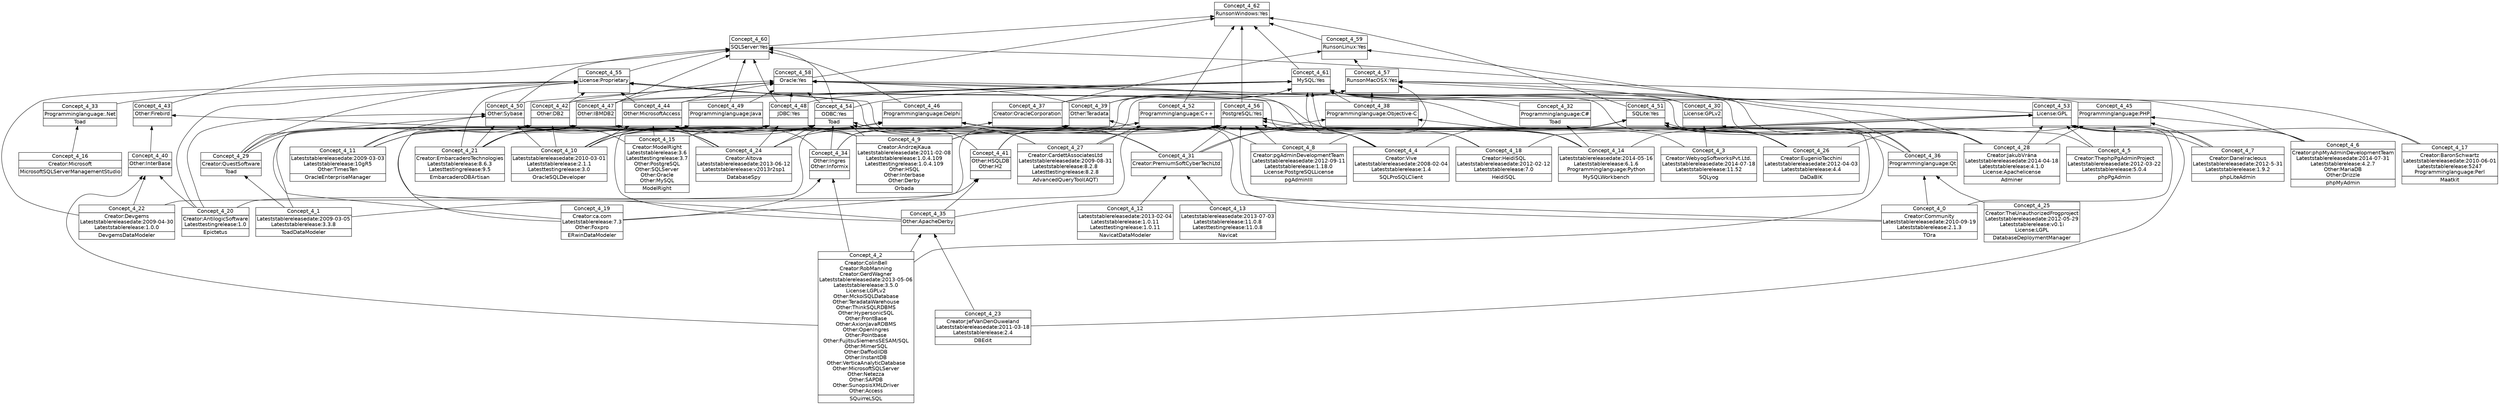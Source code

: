 digraph G { 
	rankdir=BT;
	margin=0;
	node [margin="0.03,0.03",fontname="DejaVu Sans"];
	ranksep=0.3;
	nodesep=0.2;
//graph[label="name:4,concept number:63,object number:30,attribute number:155"
0 [shape=none,label=<<table border="0" cellborder="1" cellspacing="0" port="p"><tr><td>Concept_4_6</td></tr><tr><td>Creator:phpMyAdminDevelopmentTeam<br/>Lateststablereleasedate:2014-07-31<br/>Lateststablerelease:4.2.7<br/>Other:MariaDB<br/>Other:Drizzle<br/></td></tr><tr><td>phpMyAdmin<br/></td></tr></table>>];
1 [shape=none,label=<<table border="0" cellborder="1" cellspacing="0" port="p"><tr><td>Concept_4_5</td></tr><tr><td>Creator:ThephpPgAdminProject<br/>Lateststablereleasedate:2012-03-22<br/>Lateststablerelease:5.0.4<br/></td></tr><tr><td>phpPgAdmin<br/></td></tr></table>>];
10 [shape=none,label=<<table border="0" cellborder="1" cellspacing="0" port="p"><tr><td>Concept_4_23</td></tr><tr><td>Creator:JefVanDenOuweland<br/>Lateststablereleasedate:2011-03-18<br/>Lateststablerelease:2.4<br/></td></tr><tr><td>DBEdit<br/></td></tr></table>>];
11 [shape=none,label=<<table border="0" cellborder="1" cellspacing="0" port="p"><tr><td>Concept_4_17</td></tr><tr><td>Creator:BaronSchwartz<br/>Lateststablereleasedate:2010-06-01<br/>Lateststablerelease:5247<br/>Programminglanguage:Perl<br/></td></tr><tr><td>Maatkit<br/></td></tr></table>>];
13 [shape=none,label=<<table border="0" cellborder="1" cellspacing="0" port="p"><tr><td>Concept_4_22</td></tr><tr><td>Creator:Devgems<br/>Lateststablereleasedate:2009-04-30<br/>Lateststablerelease:1.0.0<br/></td></tr><tr><td>DevgemsDataModeler<br/></td></tr></table>>];
14 [shape=none,label=<<table border="0" cellborder="1" cellspacing="0" port="p"><tr><td>Concept_4_15</td></tr><tr><td>Creator:ModelRight<br/>Lateststablerelease:3.6<br/>Latesttestingrelease:3.7<br/>Other:PostgreSQL<br/>Other:SQLServer<br/>Other:Oracle<br/>Other:MySQL<br/></td></tr><tr><td>ModelRight<br/></td></tr></table>>];
15 [shape=none,label=<<table border="0" cellborder="1" cellspacing="0" port="p"><tr><td>Concept_4_0</td></tr><tr><td>Creator:Community<br/>Lateststablereleasedate:2010-09-19<br/>Lateststablerelease:2.1.3<br/></td></tr><tr><td>TOra<br/></td></tr></table>>];
17 [shape=none,label=<<table border="0" cellborder="1" cellspacing="0" port="p"><tr><td>Concept_4_21</td></tr><tr><td>Creator:EmbarcaderoTechnologies<br/>Lateststablerelease:8.6.3<br/>Latesttestingrelease:9.5<br/></td></tr><tr><td>EmbarcaderoDBArtisan<br/></td></tr></table>>];
18 [shape=none,label=<<table border="0" cellborder="1" cellspacing="0" port="p"><tr><td>Concept_4_24</td></tr><tr><td>Creator:Altova<br/>Lateststablereleasedate:2013-06-12<br/>Lateststablerelease:v2013r2sp1<br/></td></tr><tr><td>DatabaseSpy<br/></td></tr></table>>];
19 [shape=none,label=<<table border="0" cellborder="1" cellspacing="0" port="p"><tr><td>Concept_4_28</td></tr><tr><td>Creator:JakubVrána<br/>Lateststablereleasedate:2014-04-18<br/>Lateststablerelease:4.1.0<br/>License:Apachelicense<br/></td></tr><tr><td>Adminer<br/></td></tr></table>>];
2 [shape=none,label=<<table border="0" cellborder="1" cellspacing="0" port="p"><tr><td>Concept_4_20</td></tr><tr><td>Creator:AntilogicSoftware<br/>Latesttestingrelease:1.0<br/></td></tr><tr><td>Epictetus<br/></td></tr></table>>];
20 [shape=none,label=<<table border="0" cellborder="1" cellspacing="0" port="p"><tr><td>Concept_4_16</td></tr><tr><td>Creator:Microsoft<br/></td></tr><tr><td>MicrosoftSQLServerManagementStudio<br/></td></tr></table>>];
21 [shape=none,label=<<table border="0" cellborder="1" cellspacing="0" port="p"><tr><td>Concept_4_8</td></tr><tr><td>Creator:pgAdminDevelopmentTeam<br/>Lateststablereleasedate:2012-09-11<br/>Lateststablerelease:1.18.0<br/>License:PostgreSQLLicense<br/></td></tr><tr><td>pgAdminIII<br/></td></tr></table>>];
22 [shape=none,label=<<table border="0" cellborder="1" cellspacing="0" port="p"><tr><td>Concept_4_3</td></tr><tr><td>Creator:WebyogSoftworksPvt.Ltd.<br/>Lateststablereleasedate:2014-07-18<br/>Lateststablerelease:11.52<br/></td></tr><tr><td>SQLyog<br/></td></tr></table>>];
23 [shape=none,label=<<table border="0" cellborder="1" cellspacing="0" port="p"><tr><td>Concept_4_19</td></tr><tr><td>Creator:ca.com<br/>Lateststablerelease:7.3<br/>Other:Foxpro<br/></td></tr><tr><td>ERwinDataModeler<br/></td></tr></table>>];
24 [shape=none,label=<<table border="0" cellborder="1" cellspacing="0" port="p"><tr><td>Concept_4_7</td></tr><tr><td>Creator:DaneIracleous<br/>Lateststablereleasedate:2012-5-31<br/>Lateststablerelease:1.9.2<br/></td></tr><tr><td>phpLiteAdmin<br/></td></tr></table>>];
25 [shape=none,label=<<table border="0" cellborder="1" cellspacing="0" port="p"><tr><td>Concept_4_18</td></tr><tr><td>Creator:HeidiSQL<br/>Lateststablereleasedate:2012-02-12<br/>Lateststablerelease:7.0<br/></td></tr><tr><td>HeidiSQL<br/></td></tr></table>>];
26 [shape=none,label=<<table border="0" cellborder="1" cellspacing="0" port="p"><tr><td>Concept_4_12</td></tr><tr><td>Lateststablereleasedate:2013-02-04<br/>Lateststablerelease:1.0.11<br/>Latesttestingrelease:1.0.11<br/></td></tr><tr><td>NavicatDataModeler<br/></td></tr></table>>];
27 [shape=none,label=<<table border="0" cellborder="1" cellspacing="0" port="p"><tr><td>Concept_4_13</td></tr><tr><td>Lateststablereleasedate:2013-07-03<br/>Lateststablerelease:11.0.8<br/>Latesttestingrelease:11.0.8<br/></td></tr><tr><td>Navicat<br/></td></tr></table>>];
28 [shape=none,label=<<table border="0" cellborder="1" cellspacing="0" port="p"><tr><td>Concept_4_10</td></tr><tr><td>Lateststablereleasedate:2010-03-01<br/>Lateststablerelease:2.1.1<br/>Latesttestingrelease:3.0<br/></td></tr><tr><td>OracleSQLDeveloper<br/></td></tr></table>>];
29 [shape=none,label=<<table border="0" cellborder="1" cellspacing="0" port="p"><tr><td>Concept_4_11</td></tr><tr><td>Lateststablereleasedate:2009-03-03<br/>Lateststablerelease:10gR5<br/>Other:TimesTen<br/></td></tr><tr><td>OracleEnterpriseManager<br/></td></tr></table>>];
3 [shape=none,label=<<table border="0" cellborder="1" cellspacing="0" port="p"><tr><td>Concept_4_26</td></tr><tr><td>Creator:EugenioTacchini<br/>Lateststablereleasedate:2012-04-03<br/>Lateststablerelease:4.4<br/></td></tr><tr><td>DaDaBIK<br/></td></tr></table>>];
30 [shape=none,label=<<table border="0" cellborder="1" cellspacing="0" port="p"><tr><td>Concept_4_1</td></tr><tr><td>Lateststablereleasedate:2009-03-05<br/>Lateststablerelease:3.3.8<br/></td></tr><tr><td>ToadDataModeler<br/></td></tr></table>>];
31 [shape=none,label=<<table border="0" cellborder="1" cellspacing="0" port="p"><tr><td>Concept_4_14</td></tr><tr><td>Lateststablereleasedate:2014-05-16<br/>Lateststablerelease:6.1.6<br/>Programminglanguage:Python<br/></td></tr><tr><td>MySQLWorkbench<br/></td></tr></table>>];
4 [shape=none,label=<<table border="0" cellborder="1" cellspacing="0" port="p"><tr><td>Concept_4_25</td></tr><tr><td>Creator:TheUnauthorizedFrogproject<br/>Lateststablereleasedate:2012-05-29<br/>Lateststablerelease:v0.1i<br/>License:LGPL<br/></td></tr><tr><td>DatabaseDeploymentManager<br/></td></tr></table>>];
5 [shape=none,label=<<table border="0" cellborder="1" cellspacing="0" port="p"><tr><td>Concept_4_4</td></tr><tr><td>Creator:Vive<br/>Lateststablereleasedate:2008-02-04<br/>Lateststablerelease:1.4<br/></td></tr><tr><td>SQLProSQLClient<br/></td></tr></table>>];
6 [shape=none,label=<<table border="0" cellborder="1" cellspacing="0" port="p"><tr><td>Concept_4_9</td></tr><tr><td>Creator:AndrzejKaua<br/>Lateststablereleasedate:2011-02-08<br/>Lateststablerelease:1.0.4.109<br/>Latesttestingrelease:1.0.4.109<br/>Other:HSQL<br/>Other:Interbase<br/>Other:Derby<br/></td></tr><tr><td>Orbada<br/></td></tr></table>>];
7 [shape=none,label=<<table border="0" cellborder="1" cellspacing="0" port="p"><tr><td>Concept_4_2</td></tr><tr><td>Creator:ColinBell<br/>Creator:RobManning<br/>Creator:GerdWagner<br/>Lateststablereleasedate:2013-05-06<br/>Lateststablerelease:3.5.0<br/>License:LGPLv2<br/>Other:MckoiSQLDatabase<br/>Other:TeradataWarehouse<br/>Other:ThinkSQLRDBMS<br/>Other:HypersonicSQL<br/>Other:FrontBase<br/>Other:AxionJavaRDBMS<br/>Other:OpenIngres<br/>Other:Pointbase<br/>Other:FujitsuSiemensSESAM/SQL<br/>Other:MimerSQL<br/>Other:DaffodilDB<br/>Other:InstantDB<br/>Other:VerticaAnalyticDatabase<br/>Other:MicrosoftSQLServer<br/>Other:Netezza<br/>Other:SAPDB<br/>Other:SunopsisXMLDriver<br/>Other:Access<br/></td></tr><tr><td>SQuirreLSQL<br/></td></tr></table>>];
8 [shape=none,label=<<table border="0" cellborder="1" cellspacing="0" port="p"><tr><td>Concept_4_27</td></tr><tr><td>Creator:CardettAssociatesLtd<br/>Lateststablereleasedate:2009-08-31<br/>Lateststablerelease:8.2.8<br/>Latesttestingrelease:8.2.8<br/></td></tr><tr><td>AdvancedQueryTool(AQT)<br/></td></tr></table>>];
12 [shape=none,label=<<table border="0" cellborder="1" cellspacing="0" port="p"><tr><td>Concept_4_31</td></tr><tr><td>Creator:PremiumSoftCyberTechLtd<br/></td></tr><tr><td><br/></td></tr></table>>];
34 [shape=none,label=<<table border="0" cellborder="1" cellspacing="0" port="p"><tr><td>Concept_4_30</td></tr><tr><td>License:GPLv2<br/></td></tr><tr><td><br/></td></tr></table>>];
50 [shape=none,label=<<table border="0" cellborder="1" cellspacing="0" port="p"><tr><td>Concept_4_34</td></tr><tr><td>Other:Ingres<br/>Other:Informix<br/></td></tr><tr><td><br/></td></tr></table>>];
54 [shape=none,label=<<table border="0" cellborder="1" cellspacing="0" port="p"><tr><td>Concept_4_35</td></tr><tr><td>Other:ApacheDerby<br/></td></tr><tr><td><br/></td></tr></table>>];
55 [shape=none,label=<<table border="0" cellborder="1" cellspacing="0" port="p"><tr><td>Concept_4_36</td></tr><tr><td>Programminglanguage:Qt<br/></td></tr><tr><td><br/></td></tr></table>>];
56 [shape=none,label=<<table border="0" cellborder="1" cellspacing="0" port="p"><tr><td>Concept_4_32</td></tr><tr><td>Programminglanguage:C#<br/></td></tr><tr><td>Toad<br/></td></tr></table>>];
59 [shape=none,label=<<table border="0" cellborder="1" cellspacing="0" port="p"><tr><td>Concept_4_33</td></tr><tr><td>Programminglanguage:.Net<br/></td></tr><tr><td>Toad<br/></td></tr></table>>];
9 [shape=none,label=<<table border="0" cellborder="1" cellspacing="0" port="p"><tr><td>Concept_4_29</td></tr><tr><td>Creator:QuestSoftware<br/></td></tr><tr><td>Toad<br/></td></tr></table>>];
16 [shape=none,label=<<table border="0" cellborder="1" cellspacing="0" port="p"><tr><td>Concept_4_37</td></tr><tr><td>Creator:OracleCorporation<br/></td></tr><tr><td><br/></td></tr></table>>];
45 [shape=none,label=<<table border="0" cellborder="1" cellspacing="0" port="p"><tr><td>Concept_4_40</td></tr><tr><td>Other:InterBase<br/></td></tr><tr><td><br/></td></tr></table>>];
51 [shape=none,label=<<table border="0" cellborder="1" cellspacing="0" port="p"><tr><td>Concept_4_39</td></tr><tr><td>Other:Teradata<br/></td></tr><tr><td><br/></td></tr></table>>];
53 [shape=none,label=<<table border="0" cellborder="1" cellspacing="0" port="p"><tr><td>Concept_4_41</td></tr><tr><td>Other:HSQLDB<br/>Other:H2<br/></td></tr><tr><td><br/></td></tr></table>>];
57 [shape=none,label=<<table border="0" cellborder="1" cellspacing="0" port="p"><tr><td>Concept_4_38</td></tr><tr><td>Programminglanguage:Objective-C<br/></td></tr><tr><td><br/></td></tr></table>>];
48 [shape=none,label=<<table border="0" cellborder="1" cellspacing="0" port="p"><tr><td>Concept_4_43</td></tr><tr><td>Other:Firebird<br/></td></tr><tr><td><br/></td></tr></table>>];
49 [shape=none,label=<<table border="0" cellborder="1" cellspacing="0" port="p"><tr><td>Concept_4_42</td></tr><tr><td>Other:DB2<br/></td></tr><tr><td><br/></td></tr></table>>];
46 [shape=none,label=<<table border="0" cellborder="1" cellspacing="0" port="p"><tr><td>Concept_4_44</td></tr><tr><td>Other:MicrosoftAccess<br/></td></tr><tr><td><br/></td></tr></table>>];
58 [shape=none,label=<<table border="0" cellborder="1" cellspacing="0" port="p"><tr><td>Concept_4_45</td></tr><tr><td>Programminglanguage:PHP<br/></td></tr><tr><td><br/></td></tr></table>>];
43 [shape=none,label=<<table border="0" cellborder="1" cellspacing="0" port="p"><tr><td>Concept_4_48</td></tr><tr><td>JDBC:Yes<br/></td></tr><tr><td><br/></td></tr></table>>];
47 [shape=none,label=<<table border="0" cellborder="1" cellspacing="0" port="p"><tr><td>Concept_4_47</td></tr><tr><td>Other:IBMDB2<br/></td></tr><tr><td><br/></td></tr></table>>];
61 [shape=none,label=<<table border="0" cellborder="1" cellspacing="0" port="p"><tr><td>Concept_4_46</td></tr><tr><td>Programminglanguage:Delphi<br/></td></tr><tr><td><br/></td></tr></table>>];
44 [shape=none,label=<<table border="0" cellborder="1" cellspacing="0" port="p"><tr><td>Concept_4_51</td></tr><tr><td>SQLite:Yes<br/></td></tr><tr><td><br/></td></tr></table>>];
52 [shape=none,label=<<table border="0" cellborder="1" cellspacing="0" port="p"><tr><td>Concept_4_50</td></tr><tr><td>Other:Sybase<br/></td></tr><tr><td><br/></td></tr></table>>];
32 [shape=none,label=<<table border="0" cellborder="1" cellspacing="0" port="p"><tr><td>Concept_4_53</td></tr><tr><td>License:GPL<br/></td></tr><tr><td><br/></td></tr></table>>];
60 [shape=none,label=<<table border="0" cellborder="1" cellspacing="0" port="p"><tr><td>Concept_4_52</td></tr><tr><td>Programminglanguage:C++<br/></td></tr><tr><td><br/></td></tr></table>>];
42 [shape=none,label=<<table border="0" cellborder="1" cellspacing="0" port="p"><tr><td>Concept_4_54</td></tr><tr><td>ODBC:Yes<br/></td></tr><tr><td>Toad<br/></td></tr></table>>];
33 [shape=none,label=<<table border="0" cellborder="1" cellspacing="0" port="p"><tr><td>Concept_4_55</td></tr><tr><td>License:Proprietary<br/></td></tr><tr><td><br/></td></tr></table>>];
40 [shape=none,label=<<table border="0" cellborder="1" cellspacing="0" port="p"><tr><td>Concept_4_56</td></tr><tr><td>PostgreSQL:Yes<br/></td></tr><tr><td><br/></td></tr></table>>];
36 [shape=none,label=<<table border="0" cellborder="1" cellspacing="0" port="p"><tr><td>Concept_4_57</td></tr><tr><td>RunsonMacOSX:Yes<br/></td></tr><tr><td><br/></td></tr></table>>];
38 [shape=none,label=<<table border="0" cellborder="1" cellspacing="0" port="p"><tr><td>Concept_4_58</td></tr><tr><td>Oracle:Yes<br/></td></tr><tr><td><br/></td></tr></table>>];
37 [shape=none,label=<<table border="0" cellborder="1" cellspacing="0" port="p"><tr><td>Concept_4_59</td></tr><tr><td>RunsonLinux:Yes<br/></td></tr><tr><td><br/></td></tr></table>>];
41 [shape=none,label=<<table border="0" cellborder="1" cellspacing="0" port="p"><tr><td>Concept_4_60</td></tr><tr><td>SQLServer:Yes<br/></td></tr><tr><td><br/></td></tr></table>>];
39 [shape=none,label=<<table border="0" cellborder="1" cellspacing="0" port="p"><tr><td>Concept_4_61</td></tr><tr><td>MySQL:Yes<br/></td></tr><tr><td><br/></td></tr></table>>];
35 [shape=none,label=<<table border="0" cellborder="1" cellspacing="0" port="p"><tr><td>Concept_4_62</td></tr><tr><td>RunsonWindows:Yes<br/></td></tr><tr><td><br/></td></tr></table>>];
62 [shape=none,label=<<table border="0" cellborder="1" cellspacing="0" port="p"><tr><td>Concept_4_49</td></tr><tr><td>Programminglanguage:Java<br/></td></tr><tr><td><br/></td></tr></table>>];
	26:p -> 12:p
	27:p -> 12:p
	22:p -> 34:p
	7:p -> 34:p
	23:p -> 50:p
	7:p -> 50:p
	10:p -> 54:p
	7:p -> 54:p
	15:p -> 55:p
	4:p -> 55:p
	31:p -> 56:p
	20:p -> 59:p
	30:p -> 9:p
	29:p -> 16:p
	28:p -> 16:p
	31:p -> 16:p
	13:p -> 45:p
	2:p -> 45:p
	7:p -> 45:p
	15:p -> 51:p
	28:p -> 51:p
	23:p -> 51:p
	2:p -> 53:p
	54:p -> 53:p
	31:p -> 57:p
	12:p -> 57:p
	45:p -> 48:p
	6:p -> 48:p
	23:p -> 49:p
	29:p -> 49:p
	28:p -> 49:p
	14:p -> 49:p
	30:p -> 46:p
	18:p -> 46:p
	23:p -> 46:p
	28:p -> 46:p
	14:p -> 46:p
	24:p -> 58:p
	1:p -> 58:p
	19:p -> 58:p
	3:p -> 58:p
	0:p -> 58:p
	6:p -> 43:p
	17:p -> 43:p
	54:p -> 43:p
	18:p -> 43:p
	28:p -> 43:p
	18:p -> 47:p
	17:p -> 47:p
	54:p -> 47:p
	9:p -> 47:p
	25:p -> 61:p
	13:p -> 61:p
	12:p -> 61:p
	9:p -> 61:p
	24:p -> 44:p
	6:p -> 44:p
	54:p -> 44:p
	19:p -> 44:p
	3:p -> 44:p
	5:p -> 44:p
	12:p -> 44:p
	50:p -> 52:p
	17:p -> 52:p
	2:p -> 52:p
	18:p -> 52:p
	29:p -> 52:p
	28:p -> 52:p
	9:p -> 52:p
	15:p -> 32:p
	24:p -> 32:p
	6:p -> 32:p
	25:p -> 32:p
	10:p -> 32:p
	0:p -> 32:p
	1:p -> 32:p
	11:p -> 32:p
	19:p -> 32:p
	31:p -> 32:p
	17:p -> 60:p
	55:p -> 60:p
	18:p -> 60:p
	22:p -> 60:p
	21:p -> 60:p
	8:p -> 60:p
	31:p -> 60:p
	5:p -> 60:p
	14:p -> 60:p
	50:p -> 42:p
	6:p -> 42:p
	17:p -> 42:p
	18:p -> 42:p
	8:p -> 42:p
	28:p -> 42:p
	12:p -> 42:p
	14:p -> 42:p
	17:p -> 33:p
	13:p -> 33:p
	46:p -> 33:p
	49:p -> 33:p
	8:p -> 33:p
	59:p -> 33:p
	12:p -> 33:p
	9:p -> 33:p
	2:p -> 33:p
	3:p -> 33:p
	5:p -> 33:p
	1:p -> 40:p
	8:p -> 40:p
	12:p -> 40:p
	15:p -> 40:p
	30:p -> 40:p
	50:p -> 40:p
	6:p -> 40:p
	53:p -> 40:p
	18:p -> 40:p
	19:p -> 40:p
	21:p -> 40:p
	3:p -> 40:p
	5:p -> 40:p
	51:p -> 36:p
	50:p -> 36:p
	57:p -> 36:p
	32:p -> 36:p
	53:p -> 36:p
	21:p -> 36:p
	58:p -> 36:p
	34:p -> 36:p
	46:p -> 38:p
	49:p -> 38:p
	51:p -> 38:p
	52:p -> 38:p
	47:p -> 38:p
	19:p -> 38:p
	62:p -> 38:p
	3:p -> 38:p
	5:p -> 38:p
	42:p -> 38:p
	43:p -> 38:p
	36:p -> 37:p
	16:p -> 37:p
	55:p -> 37:p
	48:p -> 41:p
	52:p -> 41:p
	33:p -> 41:p
	61:p -> 41:p
	47:p -> 41:p
	19:p -> 41:p
	62:p -> 41:p
	42:p -> 41:p
	43:p -> 41:p
	57:p -> 39:p
	46:p -> 39:p
	55:p -> 39:p
	0:p -> 39:p
	49:p -> 39:p
	34:p -> 39:p
	51:p -> 39:p
	16:p -> 39:p
	25:p -> 39:p
	11:p -> 39:p
	47:p -> 39:p
	19:p -> 39:p
	5:p -> 39:p
	3:p -> 39:p
	56:p -> 39:p
	42:p -> 39:p
	43:p -> 39:p
	39:p -> 35:p
	37:p -> 35:p
	41:p -> 35:p
	60:p -> 35:p
	44:p -> 35:p
	38:p -> 35:p
	40:p -> 35:p
	6:p -> 62:p
	17:p -> 62:p
	53:p -> 62:p
	29:p -> 62:p
	28:p -> 62:p
}